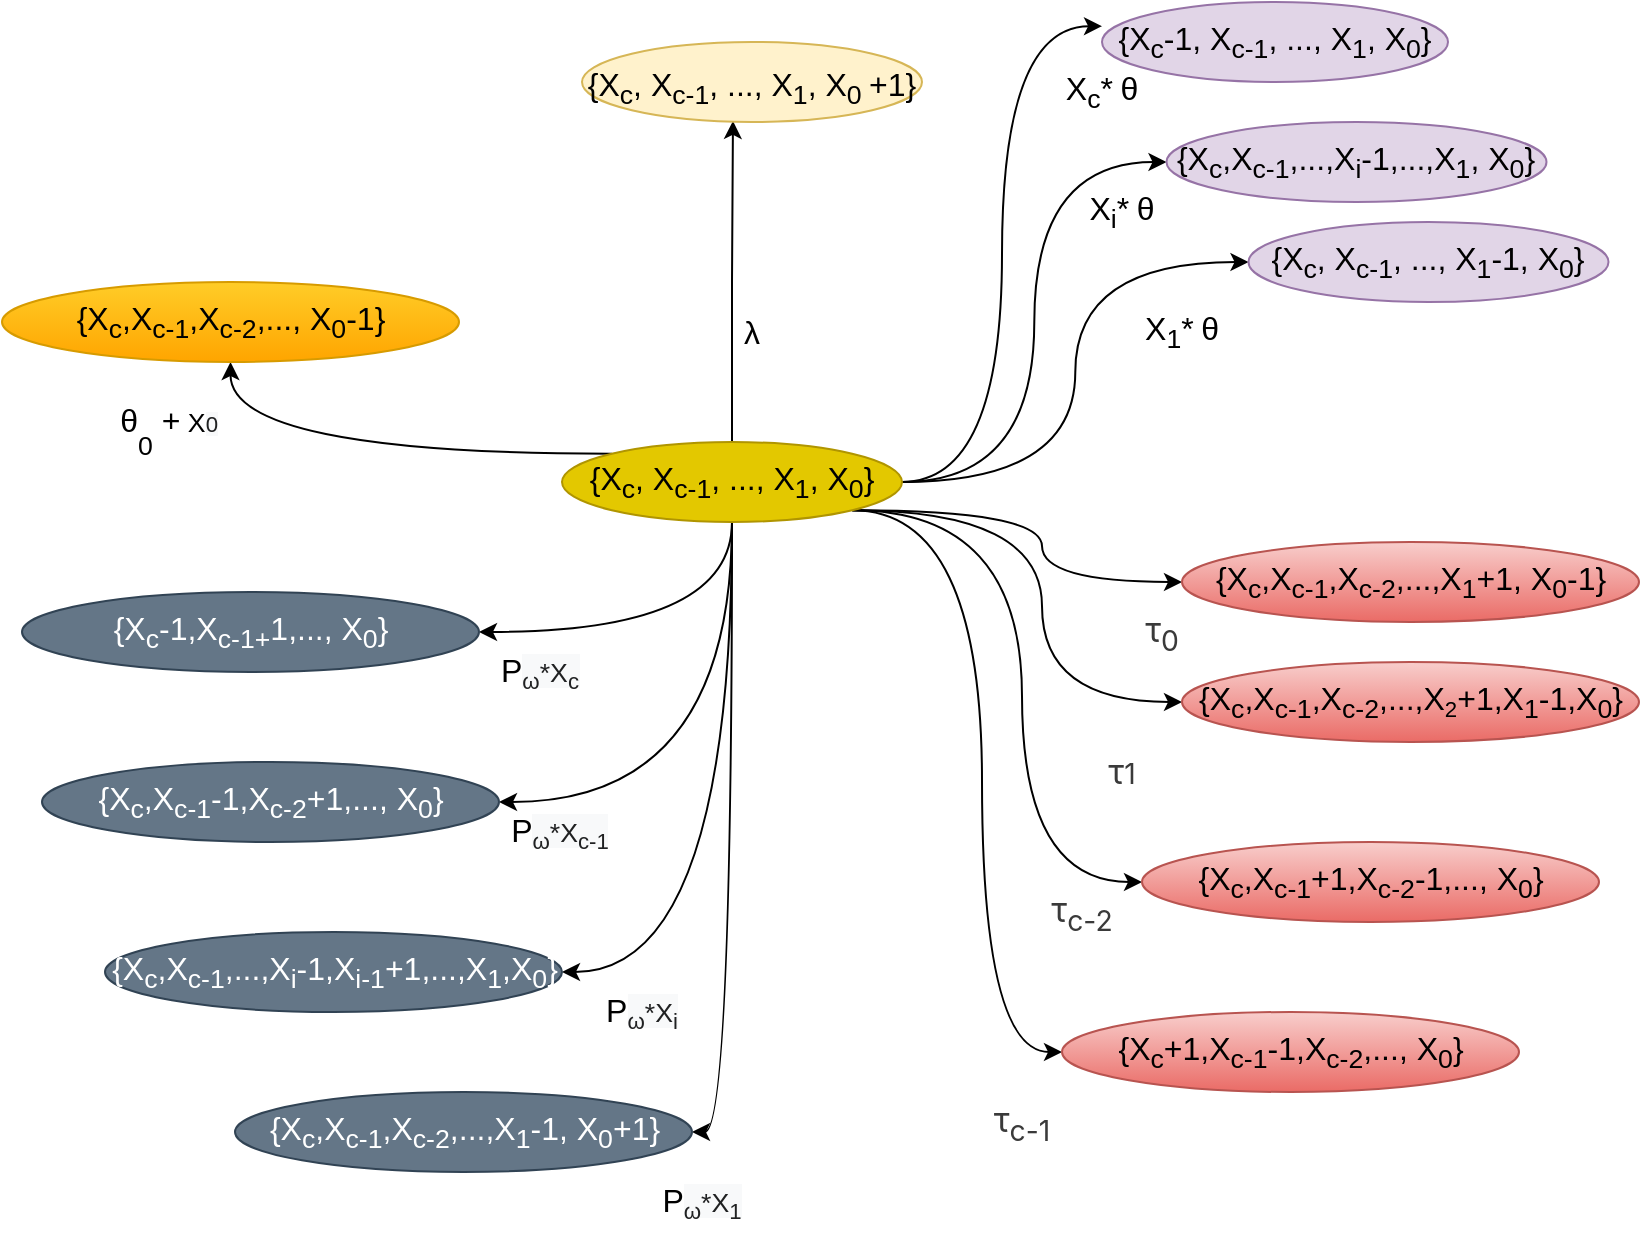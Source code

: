 <mxfile version="21.1.1" type="device">
  <diagram name="Página-1" id="OSEzmBCUuLc0qB1-GDmr">
    <mxGraphModel dx="1034" dy="430" grid="1" gridSize="10" guides="1" tooltips="1" connect="1" arrows="1" fold="1" page="1" pageScale="1" pageWidth="827" pageHeight="1169" math="0" shadow="0">
      <root>
        <mxCell id="0" />
        <mxCell id="1" parent="0" />
        <mxCell id="RVhePkTrO8jCvcdKn89n-19" style="edgeStyle=orthogonalEdgeStyle;rounded=0;orthogonalLoop=1;jettySize=auto;html=1;entryX=0.444;entryY=0.986;entryDx=0;entryDy=0;entryPerimeter=0;fontSize=16;shadow=0;" parent="1" source="RVhePkTrO8jCvcdKn89n-1" target="RVhePkTrO8jCvcdKn89n-2" edge="1">
          <mxGeometry relative="1" as="geometry" />
        </mxCell>
        <mxCell id="RVhePkTrO8jCvcdKn89n-25" style="edgeStyle=orthogonalEdgeStyle;curved=1;rounded=0;sketch=0;orthogonalLoop=1;jettySize=auto;html=1;exitX=1;exitY=0.5;exitDx=0;exitDy=0;entryX=0;entryY=0.302;entryDx=0;entryDy=0;entryPerimeter=0;shadow=0;fontSize=16;" parent="1" source="RVhePkTrO8jCvcdKn89n-1" target="RVhePkTrO8jCvcdKn89n-3" edge="1">
          <mxGeometry relative="1" as="geometry" />
        </mxCell>
        <mxCell id="RVhePkTrO8jCvcdKn89n-26" style="edgeStyle=orthogonalEdgeStyle;curved=1;rounded=0;sketch=0;orthogonalLoop=1;jettySize=auto;html=1;exitX=1;exitY=0.5;exitDx=0;exitDy=0;entryX=0;entryY=0.5;entryDx=0;entryDy=0;shadow=0;fontSize=16;" parent="1" source="RVhePkTrO8jCvcdKn89n-1" target="RVhePkTrO8jCvcdKn89n-4" edge="1">
          <mxGeometry relative="1" as="geometry" />
        </mxCell>
        <mxCell id="RVhePkTrO8jCvcdKn89n-27" style="edgeStyle=orthogonalEdgeStyle;curved=1;rounded=0;sketch=0;orthogonalLoop=1;jettySize=auto;html=1;exitX=1;exitY=0.5;exitDx=0;exitDy=0;entryX=0;entryY=0.5;entryDx=0;entryDy=0;shadow=0;fontSize=16;" parent="1" source="RVhePkTrO8jCvcdKn89n-1" target="RVhePkTrO8jCvcdKn89n-5" edge="1">
          <mxGeometry relative="1" as="geometry" />
        </mxCell>
        <mxCell id="RVhePkTrO8jCvcdKn89n-33" style="edgeStyle=orthogonalEdgeStyle;curved=1;rounded=0;sketch=0;orthogonalLoop=1;jettySize=auto;html=1;exitX=1;exitY=1;exitDx=0;exitDy=0;entryX=0;entryY=0.5;entryDx=0;entryDy=0;shadow=0;fontSize=16;" parent="1" source="RVhePkTrO8jCvcdKn89n-1" target="RVhePkTrO8jCvcdKn89n-7" edge="1">
          <mxGeometry relative="1" as="geometry" />
        </mxCell>
        <mxCell id="RVhePkTrO8jCvcdKn89n-34" style="edgeStyle=orthogonalEdgeStyle;curved=1;rounded=0;sketch=0;orthogonalLoop=1;jettySize=auto;html=1;exitX=1;exitY=1;exitDx=0;exitDy=0;entryX=0;entryY=0.5;entryDx=0;entryDy=0;shadow=0;fontSize=16;" parent="1" source="RVhePkTrO8jCvcdKn89n-1" target="RVhePkTrO8jCvcdKn89n-11" edge="1">
          <mxGeometry relative="1" as="geometry" />
        </mxCell>
        <mxCell id="RVhePkTrO8jCvcdKn89n-35" style="edgeStyle=orthogonalEdgeStyle;curved=1;rounded=0;sketch=0;orthogonalLoop=1;jettySize=auto;html=1;exitX=1;exitY=1;exitDx=0;exitDy=0;entryX=0;entryY=0.5;entryDx=0;entryDy=0;shadow=0;fontSize=16;" parent="1" source="RVhePkTrO8jCvcdKn89n-1" target="RVhePkTrO8jCvcdKn89n-12" edge="1">
          <mxGeometry relative="1" as="geometry" />
        </mxCell>
        <mxCell id="RVhePkTrO8jCvcdKn89n-36" style="edgeStyle=orthogonalEdgeStyle;curved=1;rounded=0;sketch=0;orthogonalLoop=1;jettySize=auto;html=1;exitX=1;exitY=1;exitDx=0;exitDy=0;entryX=0;entryY=0.5;entryDx=0;entryDy=0;shadow=0;fontSize=16;" parent="1" source="RVhePkTrO8jCvcdKn89n-1" target="RVhePkTrO8jCvcdKn89n-13" edge="1">
          <mxGeometry relative="1" as="geometry" />
        </mxCell>
        <mxCell id="RVhePkTrO8jCvcdKn89n-50" style="edgeStyle=orthogonalEdgeStyle;curved=1;rounded=0;sketch=0;orthogonalLoop=1;jettySize=auto;html=1;exitX=0.5;exitY=1;exitDx=0;exitDy=0;entryX=1;entryY=0.5;entryDx=0;entryDy=0;shadow=0;fontSize=16;" parent="1" source="RVhePkTrO8jCvcdKn89n-1" target="RVhePkTrO8jCvcdKn89n-15" edge="1">
          <mxGeometry relative="1" as="geometry" />
        </mxCell>
        <mxCell id="RVhePkTrO8jCvcdKn89n-51" style="edgeStyle=orthogonalEdgeStyle;curved=1;rounded=0;sketch=0;orthogonalLoop=1;jettySize=auto;html=1;exitX=0.5;exitY=1;exitDx=0;exitDy=0;entryX=1;entryY=0.5;entryDx=0;entryDy=0;shadow=0;fontSize=16;" parent="1" source="RVhePkTrO8jCvcdKn89n-1" target="RVhePkTrO8jCvcdKn89n-14" edge="1">
          <mxGeometry relative="1" as="geometry" />
        </mxCell>
        <mxCell id="RVhePkTrO8jCvcdKn89n-52" style="edgeStyle=orthogonalEdgeStyle;curved=1;rounded=0;sketch=0;orthogonalLoop=1;jettySize=auto;html=1;exitX=0.5;exitY=1;exitDx=0;exitDy=0;entryX=1;entryY=0.5;entryDx=0;entryDy=0;shadow=0;fontSize=16;" parent="1" source="RVhePkTrO8jCvcdKn89n-1" target="RVhePkTrO8jCvcdKn89n-16" edge="1">
          <mxGeometry relative="1" as="geometry" />
        </mxCell>
        <mxCell id="RVhePkTrO8jCvcdKn89n-53" style="edgeStyle=orthogonalEdgeStyle;curved=1;rounded=0;sketch=0;orthogonalLoop=1;jettySize=auto;html=1;exitX=0.5;exitY=1;exitDx=0;exitDy=0;entryX=1;entryY=0.5;entryDx=0;entryDy=0;shadow=0;fontSize=16;" parent="1" source="RVhePkTrO8jCvcdKn89n-1" target="RVhePkTrO8jCvcdKn89n-17" edge="1">
          <mxGeometry relative="1" as="geometry" />
        </mxCell>
        <mxCell id="RVhePkTrO8jCvcdKn89n-62" style="edgeStyle=orthogonalEdgeStyle;curved=1;rounded=0;sketch=0;orthogonalLoop=1;jettySize=auto;html=1;exitX=0;exitY=0;exitDx=0;exitDy=0;shadow=0;fontSize=13.333;" parent="1" source="RVhePkTrO8jCvcdKn89n-1" target="RVhePkTrO8jCvcdKn89n-18" edge="1">
          <mxGeometry relative="1" as="geometry" />
        </mxCell>
        <mxCell id="RVhePkTrO8jCvcdKn89n-1" value="&lt;font style=&quot;font-size: 16px;&quot;&gt;{X&lt;sub&gt;c&lt;/sub&gt;, X&lt;sub&gt;c-1&lt;/sub&gt;, ..., X&lt;sub&gt;1&lt;/sub&gt;, X&lt;sub&gt;0&lt;/sub&gt;}&lt;/font&gt;" style="ellipse;whiteSpace=wrap;html=1;fillColor=#e3c800;fontColor=#000000;strokeColor=#B09500;" parent="1" vertex="1">
          <mxGeometry x="280" y="280" width="170" height="40" as="geometry" />
        </mxCell>
        <mxCell id="RVhePkTrO8jCvcdKn89n-2" value="&lt;font style=&quot;font-size: 16px;&quot;&gt;{X&lt;sub style=&quot;border-color: var(--border-color);&quot;&gt;c&lt;/sub&gt;, X&lt;sub style=&quot;border-color: var(--border-color);&quot;&gt;c-1&lt;/sub&gt;, ..., X&lt;sub style=&quot;border-color: var(--border-color);&quot;&gt;1&lt;/sub&gt;, X&lt;sub style=&quot;border-color: var(--border-color);&quot;&gt;0 &lt;/sub&gt;&lt;span style=&quot;border-color: var(--border-color);&quot;&gt;+1&lt;/span&gt;}&lt;/font&gt;" style="ellipse;whiteSpace=wrap;html=1;fontSize=23;fillColor=#fff2cc;strokeColor=#d6b656;" parent="1" vertex="1">
          <mxGeometry x="290" y="80" width="170" height="40" as="geometry" />
        </mxCell>
        <mxCell id="RVhePkTrO8jCvcdKn89n-3" value="&lt;font style=&quot;font-size: 16px;&quot;&gt;{X&lt;sub&gt;c&lt;/sub&gt;-1, X&lt;sub&gt;c-1&lt;/sub&gt;, ..., X&lt;sub&gt;1&lt;/sub&gt;, X&lt;sub&gt;0&lt;/sub&gt;}&lt;/font&gt;" style="ellipse;whiteSpace=wrap;html=1;fillColor=#e1d5e7;strokeColor=#9673a6;" parent="1" vertex="1">
          <mxGeometry x="550" y="60" width="173" height="40" as="geometry" />
        </mxCell>
        <mxCell id="RVhePkTrO8jCvcdKn89n-4" value="&lt;font style=&quot;font-size: 16px;&quot;&gt;{X&lt;sub&gt;c&lt;/sub&gt;,X&lt;sub&gt;c-1&lt;/sub&gt;,...,X&lt;sub&gt;i&lt;/sub&gt;-1,...,X&lt;sub&gt;1&lt;/sub&gt;, X&lt;sub&gt;0&lt;/sub&gt;}&lt;/font&gt;" style="ellipse;whiteSpace=wrap;html=1;fillColor=#e1d5e7;strokeColor=#9673a6;" parent="1" vertex="1">
          <mxGeometry x="582.25" y="120" width="190" height="40" as="geometry" />
        </mxCell>
        <mxCell id="RVhePkTrO8jCvcdKn89n-5" value="&lt;font style=&quot;font-size: 16px;&quot;&gt;{X&lt;sub&gt;c&lt;/sub&gt;, X&lt;sub&gt;c-1&lt;/sub&gt;, ..., X&lt;sub&gt;1&lt;/sub&gt;-1, X&lt;sub&gt;0&lt;/sub&gt;}&lt;/font&gt;" style="ellipse;whiteSpace=wrap;html=1;fillColor=#e1d5e7;strokeColor=#9673a6;" parent="1" vertex="1">
          <mxGeometry x="623.25" y="170" width="180" height="40" as="geometry" />
        </mxCell>
        <mxCell id="RVhePkTrO8jCvcdKn89n-7" value="&lt;font style=&quot;font-size: 16px;&quot;&gt;{X&lt;sub&gt;c&lt;/sub&gt;,X&lt;sub&gt;c-1&lt;/sub&gt;,X&lt;sub style=&quot;border-color: var(--border-color);&quot;&gt;c-&lt;/sub&gt;&lt;span style=&quot;border-color: var(--border-color);&quot;&gt;&lt;sub&gt;2&lt;/sub&gt;,&lt;/span&gt;...,X&lt;sub&gt;1&lt;/sub&gt;+1, X&lt;sub&gt;0&lt;/sub&gt;-1}&lt;/font&gt;" style="ellipse;whiteSpace=wrap;html=1;fillColor=#f8cecc;gradientColor=#ea6b66;strokeColor=#b85450;" parent="1" vertex="1">
          <mxGeometry x="590" y="330" width="228.5" height="40" as="geometry" />
        </mxCell>
        <mxCell id="RVhePkTrO8jCvcdKn89n-11" value="&lt;font style=&quot;font-size: 16px;&quot;&gt;{X&lt;sub&gt;c&lt;/sub&gt;,X&lt;sub&gt;c-1&lt;/sub&gt;,X&lt;sub style=&quot;border-color: var(--border-color);&quot;&gt;c-&lt;/sub&gt;&lt;span style=&quot;border-color: var(--border-color);&quot;&gt;&lt;sub&gt;2&lt;/sub&gt;,&lt;/span&gt;...,X&lt;/font&gt;&lt;font style=&quot;&quot;&gt;&lt;span style=&quot;font-size: 13.333px;&quot;&gt;&lt;sub&gt;2&lt;/sub&gt;&lt;/span&gt;&lt;span style=&quot;font-size: 16px;&quot;&gt;+1,X&lt;sub&gt;1&lt;/sub&gt;&lt;/span&gt;&lt;span style=&quot;font-size: 16px;&quot;&gt;-1,X&lt;sub&gt;0&lt;/sub&gt;}&lt;/span&gt;&lt;/font&gt;" style="ellipse;whiteSpace=wrap;html=1;fillColor=#f8cecc;gradientColor=#ea6b66;strokeColor=#b85450;" parent="1" vertex="1">
          <mxGeometry x="590" y="390" width="228.5" height="40" as="geometry" />
        </mxCell>
        <mxCell id="RVhePkTrO8jCvcdKn89n-12" value="&lt;font style=&quot;font-size: 16px;&quot;&gt;{X&lt;sub&gt;c&lt;/sub&gt;,X&lt;sub&gt;c-1&lt;/sub&gt;+1,X&lt;sub style=&quot;border-color: var(--border-color);&quot;&gt;c-&lt;/sub&gt;&lt;span style=&quot;border-color: var(--border-color);&quot;&gt;&lt;sub&gt;2&lt;/sub&gt;-1,&lt;/span&gt;...,&amp;nbsp;X&lt;sub&gt;0&lt;/sub&gt;}&lt;/font&gt;" style="ellipse;whiteSpace=wrap;html=1;fillColor=#f8cecc;gradientColor=#ea6b66;strokeColor=#b85450;" parent="1" vertex="1">
          <mxGeometry x="570" y="480" width="228.5" height="40" as="geometry" />
        </mxCell>
        <mxCell id="RVhePkTrO8jCvcdKn89n-13" value="&lt;font style=&quot;font-size: 16px;&quot;&gt;{X&lt;sub&gt;c&lt;/sub&gt;+1,X&lt;sub&gt;c-1&lt;/sub&gt;-1,X&lt;sub style=&quot;border-color: var(--border-color);&quot;&gt;c-&lt;/sub&gt;&lt;span style=&quot;border-color: var(--border-color);&quot;&gt;&lt;sub&gt;2&lt;/sub&gt;,&lt;/span&gt;..., X&lt;sub&gt;0&lt;/sub&gt;}&lt;/font&gt;" style="ellipse;whiteSpace=wrap;html=1;fillColor=#f8cecc;gradientColor=#ea6b66;strokeColor=#b85450;" parent="1" vertex="1">
          <mxGeometry x="530" y="565" width="228.5" height="40" as="geometry" />
        </mxCell>
        <mxCell id="RVhePkTrO8jCvcdKn89n-14" value="&lt;font style=&quot;font-size: 16px;&quot;&gt;{X&lt;sub&gt;c&lt;/sub&gt;,X&lt;sub&gt;c-1&lt;/sub&gt;,X&lt;sub style=&quot;border-color: var(--border-color);&quot;&gt;c-&lt;/sub&gt;&lt;span style=&quot;border-color: var(--border-color);&quot;&gt;&lt;sub&gt;2&lt;/sub&gt;,&lt;/span&gt;...,X&lt;sub&gt;1&lt;/sub&gt;-1, X&lt;sub&gt;0&lt;/sub&gt;+1}&lt;/font&gt;" style="ellipse;whiteSpace=wrap;html=1;fillColor=#647687;strokeColor=#314354;fontColor=#ffffff;" parent="1" vertex="1">
          <mxGeometry x="116.5" y="605" width="228.5" height="40" as="geometry" />
        </mxCell>
        <mxCell id="RVhePkTrO8jCvcdKn89n-15" value="&lt;font style=&quot;font-size: 16px;&quot;&gt;{X&lt;sub&gt;c&lt;/sub&gt;,X&lt;sub&gt;c-1&lt;/sub&gt;,...,X&lt;sub style=&quot;border-color: var(--border-color);&quot;&gt;i&lt;/sub&gt;&lt;span style=&quot;border-color: var(--border-color);&quot;&gt;-1&lt;/span&gt;&lt;span style=&quot;border-color: var(--border-color);&quot;&gt;,&lt;/span&gt;X&lt;sub&gt;i-1&lt;/sub&gt;+1,...,X&lt;sub&gt;1&lt;/sub&gt;,X&lt;sub&gt;0&lt;/sub&gt;}&lt;/font&gt;" style="ellipse;whiteSpace=wrap;html=1;fillColor=#647687;fontColor=#ffffff;strokeColor=#314354;" parent="1" vertex="1">
          <mxGeometry x="51.5" y="525" width="228.5" height="40" as="geometry" />
        </mxCell>
        <mxCell id="RVhePkTrO8jCvcdKn89n-16" value="&lt;font style=&quot;font-size: 16px;&quot;&gt;{X&lt;sub&gt;c&lt;/sub&gt;,X&lt;sub&gt;c-1&lt;/sub&gt;-1,X&lt;sub style=&quot;border-color: var(--border-color);&quot;&gt;c-&lt;/sub&gt;&lt;span style=&quot;border-color: var(--border-color);&quot;&gt;&lt;sub&gt;2&lt;/sub&gt;+1,&lt;/span&gt;...,&amp;nbsp;X&lt;sub&gt;0&lt;/sub&gt;}&lt;/font&gt;" style="ellipse;whiteSpace=wrap;html=1;fillColor=#647687;fontColor=#ffffff;strokeColor=#314354;" parent="1" vertex="1">
          <mxGeometry x="20" y="440" width="228.5" height="40" as="geometry" />
        </mxCell>
        <mxCell id="RVhePkTrO8jCvcdKn89n-17" value="&lt;font style=&quot;font-size: 16px;&quot;&gt;{X&lt;sub&gt;c&lt;/sub&gt;-1,X&lt;sub&gt;c-1+&lt;/sub&gt;1&lt;span style=&quot;border-color: var(--border-color);&quot;&gt;,&lt;/span&gt;...,&amp;nbsp;X&lt;sub&gt;0&lt;/sub&gt;}&lt;/font&gt;" style="ellipse;whiteSpace=wrap;html=1;fillColor=#647687;fontColor=#ffffff;strokeColor=#314354;" parent="1" vertex="1">
          <mxGeometry x="10" y="355" width="228.5" height="40" as="geometry" />
        </mxCell>
        <mxCell id="RVhePkTrO8jCvcdKn89n-18" value="&lt;font style=&quot;font-size: 16px;&quot;&gt;{X&lt;sub&gt;c&lt;/sub&gt;,X&lt;sub&gt;c-1&lt;/sub&gt;,X&lt;sub style=&quot;border-color: var(--border-color);&quot;&gt;c-&lt;/sub&gt;&lt;span style=&quot;border-color: var(--border-color);&quot;&gt;&lt;sub&gt;2&lt;/sub&gt;,&lt;/span&gt;...,&amp;nbsp;X&lt;sub&gt;0&lt;/sub&gt;-1}&lt;/font&gt;" style="ellipse;whiteSpace=wrap;html=1;fillColor=#ffcd28;strokeColor=#d79b00;gradientColor=#ffa500;" parent="1" vertex="1">
          <mxGeometry y="200" width="228.5" height="40" as="geometry" />
        </mxCell>
        <mxCell id="RVhePkTrO8jCvcdKn89n-21" value="λ" style="text;html=1;strokeColor=none;fillColor=none;align=center;verticalAlign=middle;whiteSpace=wrap;rounded=0;fontSize=16;" parent="1" vertex="1">
          <mxGeometry x="345" y="210" width="60" height="30" as="geometry" />
        </mxCell>
        <mxCell id="RVhePkTrO8jCvcdKn89n-29" value="X&lt;sub&gt;c&lt;/sub&gt;*&lt;sub&gt;&amp;nbsp;&lt;/sub&gt;θ" style="text;html=1;strokeColor=none;fillColor=none;align=center;verticalAlign=middle;whiteSpace=wrap;rounded=0;fontSize=16;" parent="1" vertex="1">
          <mxGeometry x="520" y="90" width="60" height="30" as="geometry" />
        </mxCell>
        <mxCell id="RVhePkTrO8jCvcdKn89n-30" value="X&lt;sub&gt;i&lt;/sub&gt;*&lt;sub&gt;&amp;nbsp;&lt;/sub&gt;θ" style="text;html=1;strokeColor=none;fillColor=none;align=center;verticalAlign=middle;whiteSpace=wrap;rounded=0;fontSize=16;" parent="1" vertex="1">
          <mxGeometry x="530" y="150" width="60" height="30" as="geometry" />
        </mxCell>
        <mxCell id="RVhePkTrO8jCvcdKn89n-31" value="X&lt;sub&gt;1&lt;/sub&gt;*&lt;sub&gt;&amp;nbsp;&lt;/sub&gt;θ" style="text;html=1;strokeColor=none;fillColor=none;align=center;verticalAlign=middle;whiteSpace=wrap;rounded=0;fontSize=16;" parent="1" vertex="1">
          <mxGeometry x="560" y="210" width="60" height="30" as="geometry" />
        </mxCell>
        <mxCell id="RVhePkTrO8jCvcdKn89n-39" value="&lt;span style=&quot;color: rgb(58, 58, 58); font-family: -apple-system, system-ui, BlinkMacSystemFont, &amp;quot;Segoe UI&amp;quot;, Helvetica, Arial, sans-serif, &amp;quot;Apple Color Emoji&amp;quot;, &amp;quot;Segoe UI Emoji&amp;quot;, &amp;quot;Segoe UI Symbol&amp;quot;; font-size: 17px; font-style: normal; font-variant-ligatures: normal; font-variant-caps: normal; font-weight: 400; letter-spacing: normal; orphans: 2; text-align: start; text-indent: 0px; text-transform: none; widows: 2; word-spacing: 0px; -webkit-text-stroke-width: 0px; background-color: rgb(255, 255, 255); text-decoration-thickness: initial; text-decoration-style: initial; text-decoration-color: initial; float: none; display: inline !important;&quot;&gt;τ&lt;sub&gt;0&lt;/sub&gt;&lt;/span&gt;" style="text;html=1;strokeColor=none;fillColor=none;align=center;verticalAlign=middle;whiteSpace=wrap;rounded=0;fontSize=16;" parent="1" vertex="1">
          <mxGeometry x="550" y="360" width="60" height="30" as="geometry" />
        </mxCell>
        <mxCell id="RVhePkTrO8jCvcdKn89n-40" style="edgeStyle=orthogonalEdgeStyle;curved=1;rounded=0;sketch=0;orthogonalLoop=1;jettySize=auto;html=1;exitX=0.5;exitY=1;exitDx=0;exitDy=0;shadow=0;fontSize=16;" parent="1" source="RVhePkTrO8jCvcdKn89n-39" target="RVhePkTrO8jCvcdKn89n-39" edge="1">
          <mxGeometry relative="1" as="geometry" />
        </mxCell>
        <mxCell id="RVhePkTrO8jCvcdKn89n-41" value="&lt;span style=&quot;color: rgb(58, 58, 58); font-family: -apple-system, system-ui, BlinkMacSystemFont, &amp;quot;Segoe UI&amp;quot;, Helvetica, Arial, sans-serif, &amp;quot;Apple Color Emoji&amp;quot;, &amp;quot;Segoe UI Emoji&amp;quot;, &amp;quot;Segoe UI Symbol&amp;quot;; font-size: 17px; font-style: normal; font-variant-ligatures: normal; font-variant-caps: normal; font-weight: 400; letter-spacing: normal; orphans: 2; text-align: start; text-indent: 0px; text-transform: none; widows: 2; word-spacing: 0px; -webkit-text-stroke-width: 0px; background-color: rgb(255, 255, 255); text-decoration-thickness: initial; text-decoration-style: initial; text-decoration-color: initial; float: none; display: inline !important;&quot;&gt;τ&lt;/span&gt;&lt;span style=&quot;color: rgb(58, 58, 58); font-family: -apple-system, system-ui, BlinkMacSystemFont, &amp;quot;Segoe UI&amp;quot;, Helvetica, Arial, sans-serif, &amp;quot;Apple Color Emoji&amp;quot;, &amp;quot;Segoe UI Emoji&amp;quot;, &amp;quot;Segoe UI Symbol&amp;quot;; font-style: normal; font-variant-ligatures: normal; font-variant-caps: normal; font-weight: 400; letter-spacing: normal; orphans: 2; text-align: start; text-indent: 0px; text-transform: none; widows: 2; word-spacing: 0px; -webkit-text-stroke-width: 0px; background-color: rgb(255, 255, 255); text-decoration-thickness: initial; text-decoration-style: initial; text-decoration-color: initial; float: none; display: inline !important; font-size: 14.167px;&quot;&gt;1&lt;/span&gt;" style="text;html=1;strokeColor=none;fillColor=none;align=center;verticalAlign=middle;whiteSpace=wrap;rounded=0;fontSize=16;" parent="1" vertex="1">
          <mxGeometry x="530" y="430" width="60" height="30" as="geometry" />
        </mxCell>
        <mxCell id="RVhePkTrO8jCvcdKn89n-44" value="&lt;span style=&quot;color: rgb(58, 58, 58); font-family: -apple-system, system-ui, BlinkMacSystemFont, &amp;quot;Segoe UI&amp;quot;, Helvetica, Arial, sans-serif, &amp;quot;Apple Color Emoji&amp;quot;, &amp;quot;Segoe UI Emoji&amp;quot;, &amp;quot;Segoe UI Symbol&amp;quot;; font-size: 17px; font-style: normal; font-variant-ligatures: normal; font-variant-caps: normal; font-weight: 400; letter-spacing: normal; orphans: 2; text-align: start; text-indent: 0px; text-transform: none; widows: 2; word-spacing: 0px; -webkit-text-stroke-width: 0px; background-color: rgb(255, 255, 255); text-decoration-thickness: initial; text-decoration-style: initial; text-decoration-color: initial; float: none; display: inline !important;&quot;&gt;τ&lt;sub&gt;c-2&lt;/sub&gt;&lt;/span&gt;" style="text;html=1;strokeColor=none;fillColor=none;align=center;verticalAlign=middle;whiteSpace=wrap;rounded=0;fontSize=16;" parent="1" vertex="1">
          <mxGeometry x="510" y="500" width="60" height="30" as="geometry" />
        </mxCell>
        <mxCell id="RVhePkTrO8jCvcdKn89n-47" value="&lt;span style=&quot;color: rgb(58, 58, 58); font-family: -apple-system, system-ui, BlinkMacSystemFont, &amp;quot;Segoe UI&amp;quot;, Helvetica, Arial, sans-serif, &amp;quot;Apple Color Emoji&amp;quot;, &amp;quot;Segoe UI Emoji&amp;quot;, &amp;quot;Segoe UI Symbol&amp;quot;; font-size: 17px; font-style: normal; font-variant-ligatures: normal; font-variant-caps: normal; font-weight: 400; letter-spacing: normal; orphans: 2; text-align: start; text-indent: 0px; text-transform: none; widows: 2; word-spacing: 0px; -webkit-text-stroke-width: 0px; background-color: rgb(255, 255, 255); text-decoration-thickness: initial; text-decoration-style: initial; text-decoration-color: initial; float: none; display: inline !important;&quot;&gt;τ&lt;sub&gt;c-1&lt;/sub&gt;&lt;/span&gt;" style="text;html=1;strokeColor=none;fillColor=none;align=center;verticalAlign=middle;whiteSpace=wrap;rounded=0;fontSize=16;" parent="1" vertex="1">
          <mxGeometry x="480" y="605" width="60" height="30" as="geometry" />
        </mxCell>
        <mxCell id="RVhePkTrO8jCvcdKn89n-56" value="P&lt;a style=&quot;text-decoration-line: inherit; color: rgb(32, 33, 34); background: none rgb(248, 249, 250); cursor: inherit; font-family: sans-serif;&quot; class=&quot;mw-selflink selflink&quot;&gt;&lt;font style=&quot;font-size: 13.333px;&quot;&gt;&lt;sub&gt;ω&lt;/sub&gt;*X&lt;sub&gt;1&lt;/sub&gt;&lt;/font&gt;&lt;/a&gt;" style="text;html=1;strokeColor=none;fillColor=none;align=center;verticalAlign=middle;whiteSpace=wrap;rounded=0;fontSize=16;" parent="1" vertex="1">
          <mxGeometry x="320" y="645" width="60" height="30" as="geometry" />
        </mxCell>
        <mxCell id="RVhePkTrO8jCvcdKn89n-57" value="P&lt;a style=&quot;text-decoration-line: inherit; color: rgb(32, 33, 34); background: none rgb(248, 249, 250); cursor: inherit; font-family: sans-serif;&quot; class=&quot;mw-selflink selflink&quot;&gt;&lt;font style=&quot;font-size: 13.333px;&quot;&gt;&lt;sub&gt;ω&lt;/sub&gt;*X&lt;sub&gt;i&lt;/sub&gt;&lt;/font&gt;&lt;/a&gt;" style="text;html=1;strokeColor=none;fillColor=none;align=center;verticalAlign=middle;whiteSpace=wrap;rounded=0;fontSize=16;" parent="1" vertex="1">
          <mxGeometry x="290" y="550" width="60" height="30" as="geometry" />
        </mxCell>
        <mxCell id="RVhePkTrO8jCvcdKn89n-58" value="P&lt;a style=&quot;text-decoration-line: inherit; color: rgb(32, 33, 34); background: none rgb(248, 249, 250); cursor: inherit; font-family: sans-serif;&quot; class=&quot;mw-selflink selflink&quot;&gt;&lt;font style=&quot;font-size: 13.333px;&quot;&gt;&lt;sub&gt;ω&lt;/sub&gt;*X&lt;sub&gt;c-1&lt;/sub&gt;&lt;/font&gt;&lt;/a&gt;" style="text;html=1;strokeColor=none;fillColor=none;align=center;verticalAlign=middle;whiteSpace=wrap;rounded=0;fontSize=16;" parent="1" vertex="1">
          <mxGeometry x="248.5" y="460" width="60" height="30" as="geometry" />
        </mxCell>
        <mxCell id="RVhePkTrO8jCvcdKn89n-59" value="P&lt;a style=&quot;text-decoration-line: inherit; color: rgb(32, 33, 34); background: none rgb(248, 249, 250); cursor: inherit; font-family: sans-serif;&quot; class=&quot;mw-selflink selflink&quot;&gt;&lt;font style=&quot;font-size: 13.333px;&quot;&gt;&lt;sub&gt;ω&lt;/sub&gt;*X&lt;sub&gt;c&lt;/sub&gt;&lt;/font&gt;&lt;/a&gt;" style="text;html=1;strokeColor=none;fillColor=none;align=center;verticalAlign=middle;whiteSpace=wrap;rounded=0;fontSize=16;" parent="1" vertex="1">
          <mxGeometry x="238.5" y="380" width="60" height="30" as="geometry" />
        </mxCell>
        <mxCell id="G6xvqGJpNPAE19BfYJmV-1" value="&lt;sub style=&quot;border-color: var(--border-color);&quot;&gt;&amp;nbsp;&lt;/sub&gt;&lt;span style=&quot;font-size: 16px;&quot;&gt;&lt;font style=&quot;vertical-align: inherit;&quot;&gt;&lt;font style=&quot;vertical-align: inherit;&quot;&gt;θ&lt;/font&gt;&lt;/font&gt;&lt;sub&gt;&lt;font style=&quot;vertical-align: inherit;&quot;&gt;&lt;font style=&quot;vertical-align: inherit;&quot;&gt;0&lt;/font&gt;&lt;/font&gt;&lt;/sub&gt;&lt;font style=&quot;vertical-align: inherit;&quot;&gt;&lt;font style=&quot;vertical-align: inherit;&quot;&gt; +&lt;/font&gt;&lt;/font&gt;&lt;/span&gt;&lt;font style=&quot;vertical-align: inherit;&quot;&gt;&lt;font style=&quot;vertical-align: inherit;&quot;&gt;&amp;nbsp;X&lt;font face=&quot;sans-serif&quot; color=&quot;#202122&quot;&gt;&lt;span style=&quot;font-size: 11.111px; background-color: rgb(248, 249, 250);&quot;&gt;0&lt;/span&gt;&lt;/font&gt;&lt;/font&gt;&lt;/font&gt;" style="text;html=1;strokeColor=none;fillColor=none;align=center;verticalAlign=middle;whiteSpace=wrap;rounded=0;fontSize=13.333;" vertex="1" parent="1">
          <mxGeometry x="51.5" y="260" width="60" height="30" as="geometry" />
        </mxCell>
      </root>
    </mxGraphModel>
  </diagram>
</mxfile>
